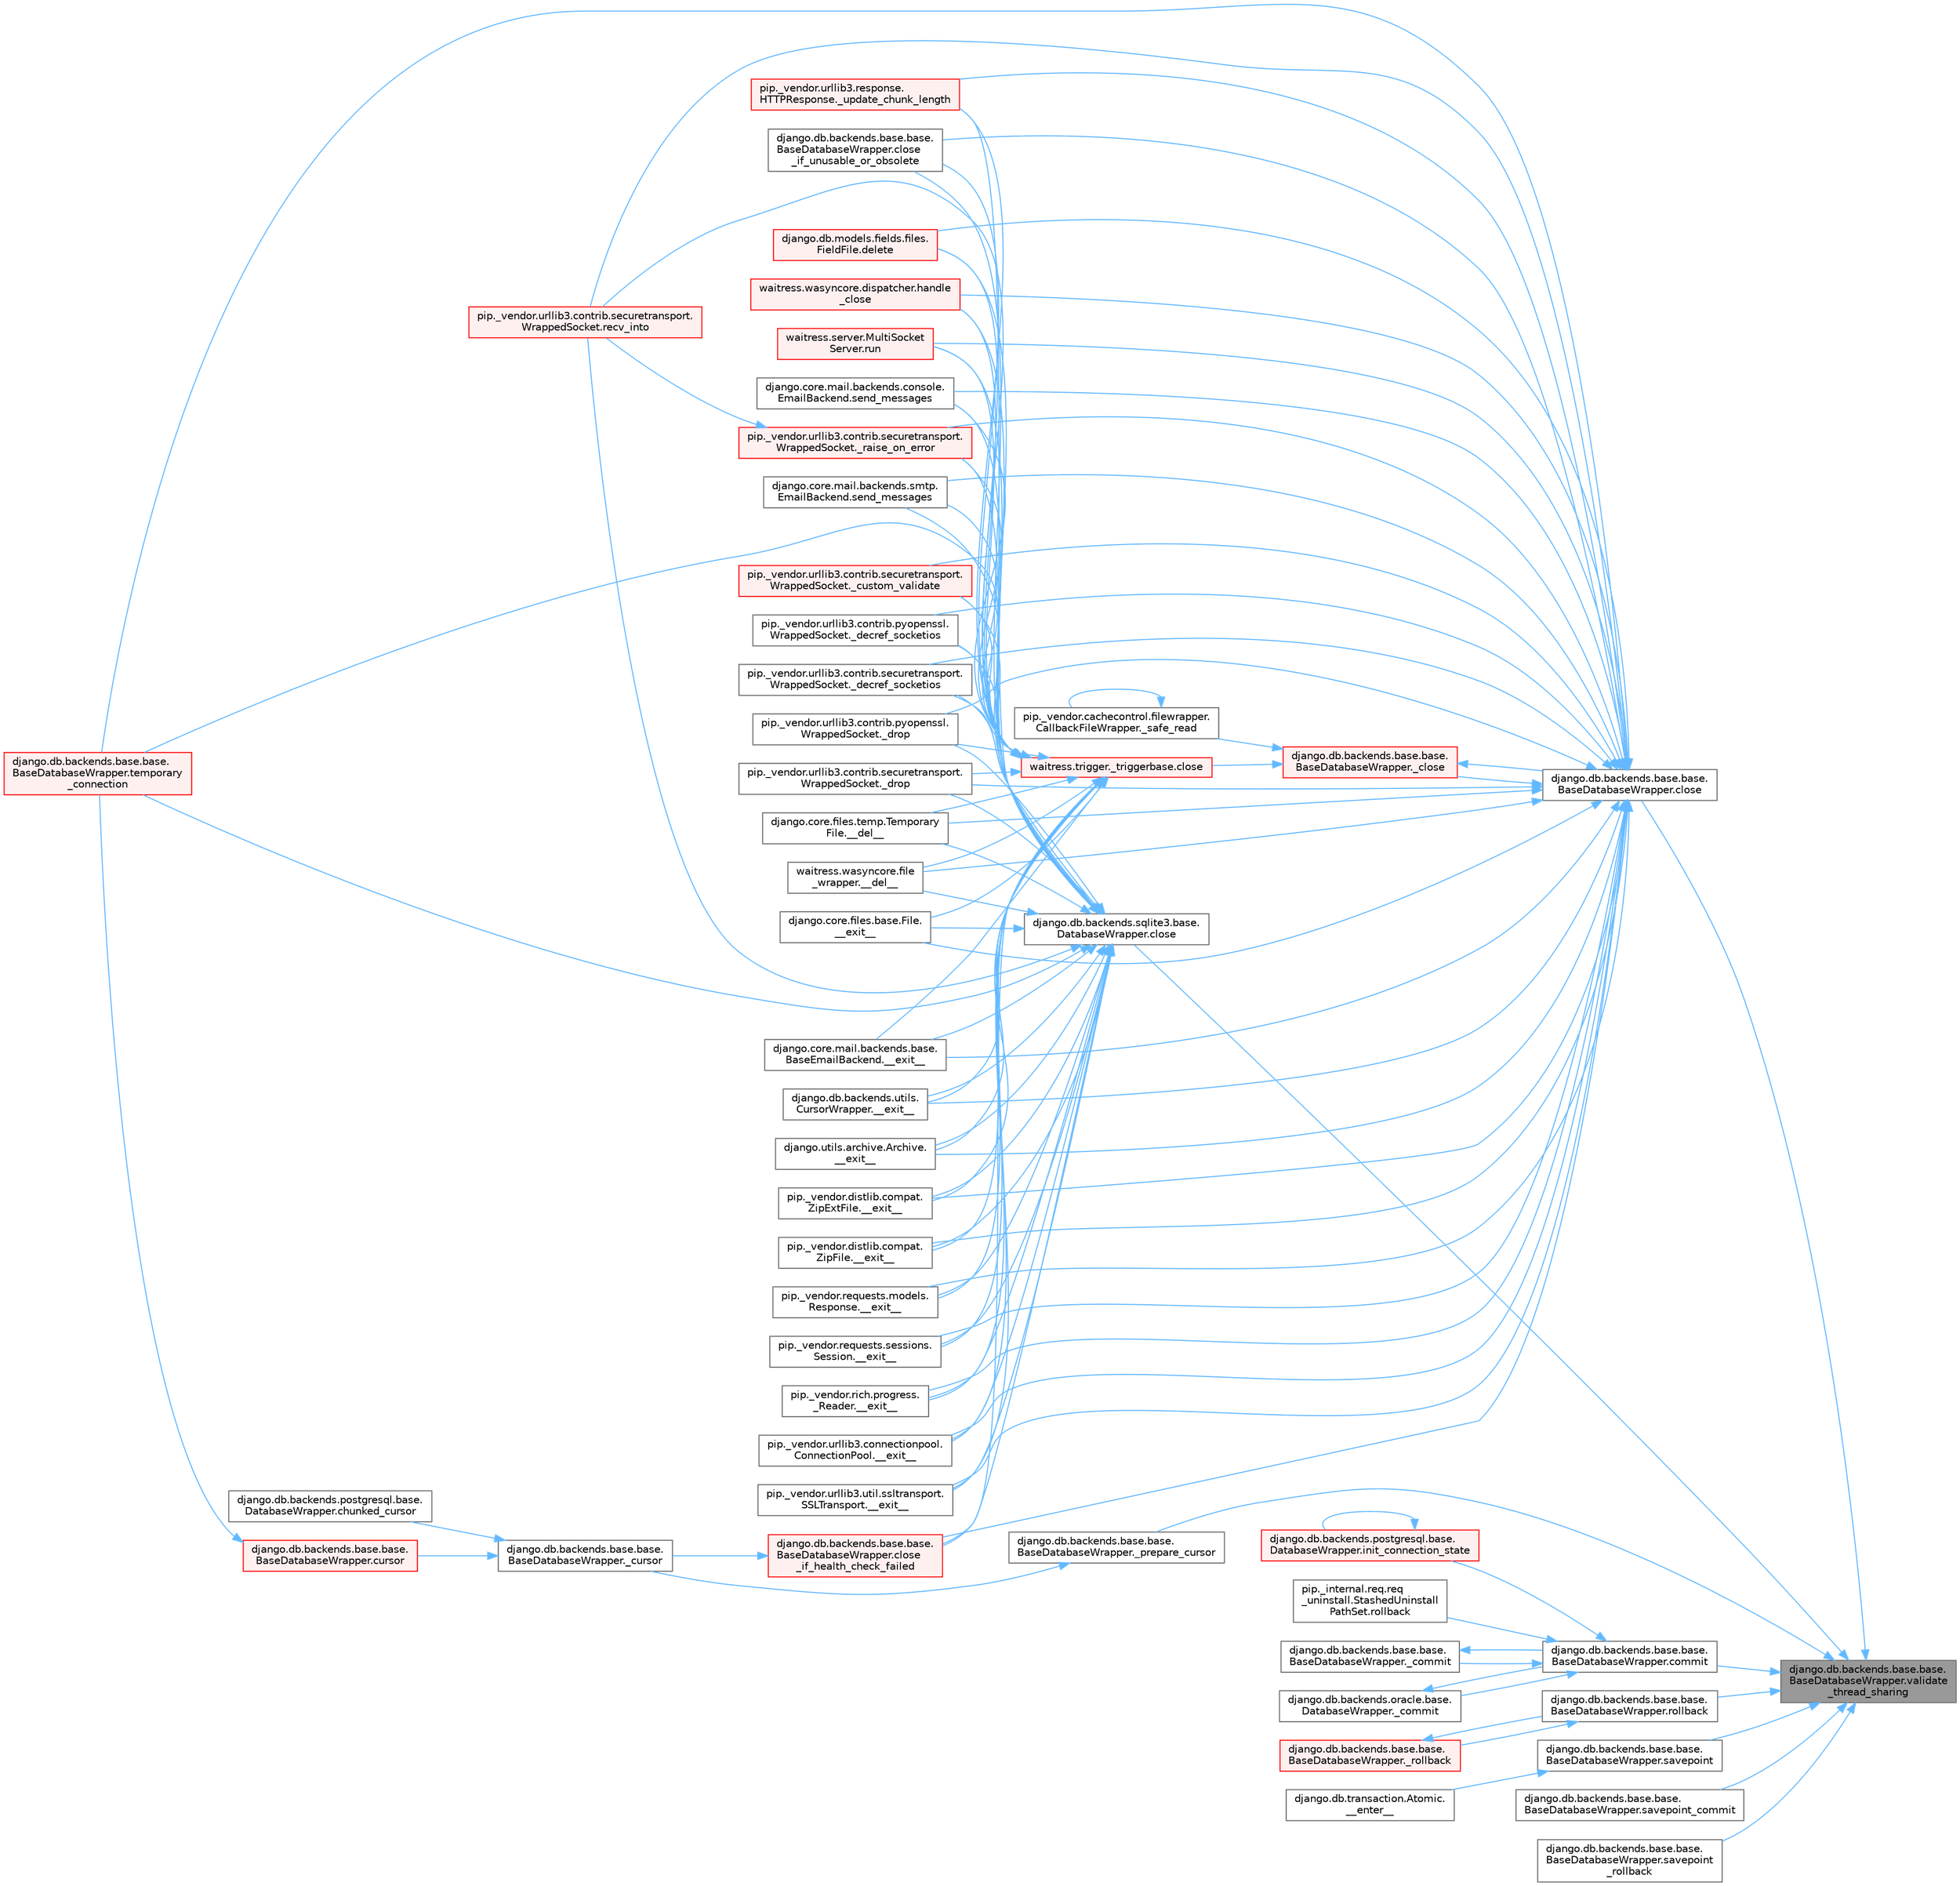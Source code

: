 digraph "django.db.backends.base.base.BaseDatabaseWrapper.validate_thread_sharing"
{
 // LATEX_PDF_SIZE
  bgcolor="transparent";
  edge [fontname=Helvetica,fontsize=10,labelfontname=Helvetica,labelfontsize=10];
  node [fontname=Helvetica,fontsize=10,shape=box,height=0.2,width=0.4];
  rankdir="RL";
  Node1 [id="Node000001",label="django.db.backends.base.base.\lBaseDatabaseWrapper.validate\l_thread_sharing",height=0.2,width=0.4,color="gray40", fillcolor="grey60", style="filled", fontcolor="black",tooltip=" "];
  Node1 -> Node2 [id="edge1_Node000001_Node000002",dir="back",color="steelblue1",style="solid",tooltip=" "];
  Node2 [id="Node000002",label="django.db.backends.base.base.\lBaseDatabaseWrapper._prepare_cursor",height=0.2,width=0.4,color="grey40", fillcolor="white", style="filled",URL="$classdjango_1_1db_1_1backends_1_1base_1_1base_1_1_base_database_wrapper.html#af8f50dc5cd42b79109d8a262398e6c1c",tooltip=" "];
  Node2 -> Node3 [id="edge2_Node000002_Node000003",dir="back",color="steelblue1",style="solid",tooltip=" "];
  Node3 [id="Node000003",label="django.db.backends.base.base.\lBaseDatabaseWrapper._cursor",height=0.2,width=0.4,color="grey40", fillcolor="white", style="filled",URL="$classdjango_1_1db_1_1backends_1_1base_1_1base_1_1_base_database_wrapper.html#a4ab6e7f33d17ad7228f40516ace60c5f",tooltip=" "];
  Node3 -> Node4 [id="edge3_Node000003_Node000004",dir="back",color="steelblue1",style="solid",tooltip=" "];
  Node4 [id="Node000004",label="django.db.backends.postgresql.base.\lDatabaseWrapper.chunked_cursor",height=0.2,width=0.4,color="grey40", fillcolor="white", style="filled",URL="$classdjango_1_1db_1_1backends_1_1postgresql_1_1base_1_1_database_wrapper.html#a6e39b30795df495f7813a3d4186b6a79",tooltip=" "];
  Node3 -> Node5 [id="edge4_Node000003_Node000005",dir="back",color="steelblue1",style="solid",tooltip=" "];
  Node5 [id="Node000005",label="django.db.backends.base.base.\lBaseDatabaseWrapper.cursor",height=0.2,width=0.4,color="red", fillcolor="#FFF0F0", style="filled",URL="$classdjango_1_1db_1_1backends_1_1base_1_1base_1_1_base_database_wrapper.html#a36460fef236d97a41d6ed05f035509f8",tooltip=" "];
  Node5 -> Node1568 [id="edge5_Node000005_Node001568",dir="back",color="steelblue1",style="solid",tooltip=" "];
  Node1568 [id="Node001568",label="django.db.backends.base.base.\lBaseDatabaseWrapper.temporary\l_connection",height=0.2,width=0.4,color="red", fillcolor="#FFF0F0", style="filled",URL="$classdjango_1_1db_1_1backends_1_1base_1_1base_1_1_base_database_wrapper.html#a605fd92d7af39b1b987426a269121b0c",tooltip=" "];
  Node1 -> Node3180 [id="edge6_Node000001_Node003180",dir="back",color="steelblue1",style="solid",tooltip=" "];
  Node3180 [id="Node003180",label="django.db.backends.base.base.\lBaseDatabaseWrapper.close",height=0.2,width=0.4,color="grey40", fillcolor="white", style="filled",URL="$classdjango_1_1db_1_1backends_1_1base_1_1base_1_1_base_database_wrapper.html#a01214a9b91408274fbc34cb062baf2bc",tooltip=" "];
  Node3180 -> Node189 [id="edge7_Node003180_Node000189",dir="back",color="steelblue1",style="solid",tooltip=" "];
  Node189 [id="Node000189",label="django.core.files.temp.Temporary\lFile.__del__",height=0.2,width=0.4,color="grey40", fillcolor="white", style="filled",URL="$classdjango_1_1core_1_1files_1_1temp_1_1_temporary_file.html#a95809e90e91ff4f43e62813734a1ff5f",tooltip=" "];
  Node3180 -> Node190 [id="edge8_Node003180_Node000190",dir="back",color="steelblue1",style="solid",tooltip=" "];
  Node190 [id="Node000190",label="waitress.wasyncore.file\l_wrapper.__del__",height=0.2,width=0.4,color="grey40", fillcolor="white", style="filled",URL="$classwaitress_1_1wasyncore_1_1file__wrapper.html#a4e25ecc24a6210bc5e295c433e632780",tooltip=" "];
  Node3180 -> Node191 [id="edge9_Node003180_Node000191",dir="back",color="steelblue1",style="solid",tooltip=" "];
  Node191 [id="Node000191",label="django.core.files.base.File.\l__exit__",height=0.2,width=0.4,color="grey40", fillcolor="white", style="filled",URL="$classdjango_1_1core_1_1files_1_1base_1_1_file.html#ae0b1191c5014d84fee107227495e239c",tooltip=" "];
  Node3180 -> Node192 [id="edge10_Node003180_Node000192",dir="back",color="steelblue1",style="solid",tooltip=" "];
  Node192 [id="Node000192",label="django.core.mail.backends.base.\lBaseEmailBackend.__exit__",height=0.2,width=0.4,color="grey40", fillcolor="white", style="filled",URL="$classdjango_1_1core_1_1mail_1_1backends_1_1base_1_1_base_email_backend.html#ab6610ac0ed4aba1a8172e85b59065503",tooltip=" "];
  Node3180 -> Node193 [id="edge11_Node003180_Node000193",dir="back",color="steelblue1",style="solid",tooltip=" "];
  Node193 [id="Node000193",label="django.db.backends.utils.\lCursorWrapper.__exit__",height=0.2,width=0.4,color="grey40", fillcolor="white", style="filled",URL="$classdjango_1_1db_1_1backends_1_1utils_1_1_cursor_wrapper.html#a02f5176bb3b2e598d12ac8fdf26f3496",tooltip=" "];
  Node3180 -> Node194 [id="edge12_Node003180_Node000194",dir="back",color="steelblue1",style="solid",tooltip=" "];
  Node194 [id="Node000194",label="django.utils.archive.Archive.\l__exit__",height=0.2,width=0.4,color="grey40", fillcolor="white", style="filled",URL="$classdjango_1_1utils_1_1archive_1_1_archive.html#a9a50df9316e6d45236868d7561a13d78",tooltip=" "];
  Node3180 -> Node195 [id="edge13_Node003180_Node000195",dir="back",color="steelblue1",style="solid",tooltip=" "];
  Node195 [id="Node000195",label="pip._vendor.distlib.compat.\lZipExtFile.__exit__",height=0.2,width=0.4,color="grey40", fillcolor="white", style="filled",URL="$classpip_1_1__vendor_1_1distlib_1_1compat_1_1_zip_ext_file.html#ad18398fe6a9f5109a3b0a62aa29d830c",tooltip=" "];
  Node3180 -> Node196 [id="edge14_Node003180_Node000196",dir="back",color="steelblue1",style="solid",tooltip=" "];
  Node196 [id="Node000196",label="pip._vendor.distlib.compat.\lZipFile.__exit__",height=0.2,width=0.4,color="grey40", fillcolor="white", style="filled",URL="$classpip_1_1__vendor_1_1distlib_1_1compat_1_1_zip_file.html#ae730617981b5947edb5f7838f1caabb4",tooltip=" "];
  Node3180 -> Node197 [id="edge15_Node003180_Node000197",dir="back",color="steelblue1",style="solid",tooltip=" "];
  Node197 [id="Node000197",label="pip._vendor.requests.models.\lResponse.__exit__",height=0.2,width=0.4,color="grey40", fillcolor="white", style="filled",URL="$classpip_1_1__vendor_1_1requests_1_1models_1_1_response.html#a1f5f32680ba6cd5002b2c19b7b8b0705",tooltip=" "];
  Node3180 -> Node198 [id="edge16_Node003180_Node000198",dir="back",color="steelblue1",style="solid",tooltip=" "];
  Node198 [id="Node000198",label="pip._vendor.requests.sessions.\lSession.__exit__",height=0.2,width=0.4,color="grey40", fillcolor="white", style="filled",URL="$classpip_1_1__vendor_1_1requests_1_1sessions_1_1_session.html#aa063240820ab2fc28ed471a014a47963",tooltip=" "];
  Node3180 -> Node199 [id="edge17_Node003180_Node000199",dir="back",color="steelblue1",style="solid",tooltip=" "];
  Node199 [id="Node000199",label="pip._vendor.rich.progress.\l_Reader.__exit__",height=0.2,width=0.4,color="grey40", fillcolor="white", style="filled",URL="$classpip_1_1__vendor_1_1rich_1_1progress_1_1___reader.html#a82781ca9c3ea0f5a0a3f9bd309e05b85",tooltip=" "];
  Node3180 -> Node200 [id="edge18_Node003180_Node000200",dir="back",color="steelblue1",style="solid",tooltip=" "];
  Node200 [id="Node000200",label="pip._vendor.urllib3.connectionpool.\lConnectionPool.__exit__",height=0.2,width=0.4,color="grey40", fillcolor="white", style="filled",URL="$classpip_1_1__vendor_1_1urllib3_1_1connectionpool_1_1_connection_pool.html#adfa39f03564a54c98c18206145aa9d0f",tooltip=" "];
  Node3180 -> Node201 [id="edge19_Node003180_Node000201",dir="back",color="steelblue1",style="solid",tooltip=" "];
  Node201 [id="Node000201",label="pip._vendor.urllib3.util.ssltransport.\lSSLTransport.__exit__",height=0.2,width=0.4,color="grey40", fillcolor="white", style="filled",URL="$classpip_1_1__vendor_1_1urllib3_1_1util_1_1ssltransport_1_1_s_s_l_transport.html#ae3f2aec625e9a75bbcd96b467cf3b7fd",tooltip=" "];
  Node3180 -> Node3181 [id="edge20_Node003180_Node003181",dir="back",color="steelblue1",style="solid",tooltip=" "];
  Node3181 [id="Node003181",label="django.db.backends.base.base.\lBaseDatabaseWrapper._close",height=0.2,width=0.4,color="red", fillcolor="#FFF0F0", style="filled",URL="$classdjango_1_1db_1_1backends_1_1base_1_1base_1_1_base_database_wrapper.html#a069b8e1694fb63fce4840aead0e1f63d",tooltip=" "];
  Node3181 -> Node3182 [id="edge21_Node003181_Node003182",dir="back",color="steelblue1",style="solid",tooltip=" "];
  Node3182 [id="Node003182",label="pip._vendor.cachecontrol.filewrapper.\lCallbackFileWrapper._safe_read",height=0.2,width=0.4,color="grey40", fillcolor="white", style="filled",URL="$classpip_1_1__vendor_1_1cachecontrol_1_1filewrapper_1_1_callback_file_wrapper.html#aa5efb6219ceca3e2b3d937a8a91a7e5f",tooltip=" "];
  Node3182 -> Node3182 [id="edge22_Node003182_Node003182",dir="back",color="steelblue1",style="solid",tooltip=" "];
  Node3181 -> Node3180 [id="edge23_Node003181_Node003180",dir="back",color="steelblue1",style="solid",tooltip=" "];
  Node3181 -> Node3183 [id="edge24_Node003181_Node003183",dir="back",color="steelblue1",style="solid",tooltip=" "];
  Node3183 [id="Node003183",label="waitress.trigger._triggerbase.close",height=0.2,width=0.4,color="red", fillcolor="#FFF0F0", style="filled",URL="$classwaitress_1_1trigger_1_1__triggerbase.html#a233bfdafc3a89d16231bdb1ffb64c721",tooltip=" "];
  Node3183 -> Node189 [id="edge25_Node003183_Node000189",dir="back",color="steelblue1",style="solid",tooltip=" "];
  Node3183 -> Node190 [id="edge26_Node003183_Node000190",dir="back",color="steelblue1",style="solid",tooltip=" "];
  Node3183 -> Node191 [id="edge27_Node003183_Node000191",dir="back",color="steelblue1",style="solid",tooltip=" "];
  Node3183 -> Node192 [id="edge28_Node003183_Node000192",dir="back",color="steelblue1",style="solid",tooltip=" "];
  Node3183 -> Node193 [id="edge29_Node003183_Node000193",dir="back",color="steelblue1",style="solid",tooltip=" "];
  Node3183 -> Node194 [id="edge30_Node003183_Node000194",dir="back",color="steelblue1",style="solid",tooltip=" "];
  Node3183 -> Node195 [id="edge31_Node003183_Node000195",dir="back",color="steelblue1",style="solid",tooltip=" "];
  Node3183 -> Node196 [id="edge32_Node003183_Node000196",dir="back",color="steelblue1",style="solid",tooltip=" "];
  Node3183 -> Node197 [id="edge33_Node003183_Node000197",dir="back",color="steelblue1",style="solid",tooltip=" "];
  Node3183 -> Node198 [id="edge34_Node003183_Node000198",dir="back",color="steelblue1",style="solid",tooltip=" "];
  Node3183 -> Node199 [id="edge35_Node003183_Node000199",dir="back",color="steelblue1",style="solid",tooltip=" "];
  Node3183 -> Node200 [id="edge36_Node003183_Node000200",dir="back",color="steelblue1",style="solid",tooltip=" "];
  Node3183 -> Node201 [id="edge37_Node003183_Node000201",dir="back",color="steelblue1",style="solid",tooltip=" "];
  Node3183 -> Node202 [id="edge38_Node003183_Node000202",dir="back",color="steelblue1",style="solid",tooltip=" "];
  Node202 [id="Node000202",label="pip._vendor.urllib3.contrib.securetransport.\lWrappedSocket._custom_validate",height=0.2,width=0.4,color="red", fillcolor="#FFF0F0", style="filled",URL="$classpip_1_1__vendor_1_1urllib3_1_1contrib_1_1securetransport_1_1_wrapped_socket.html#a792d7036b5574cd74ffbf75a1d40e8ea",tooltip=" "];
  Node3183 -> Node204 [id="edge39_Node003183_Node000204",dir="back",color="steelblue1",style="solid",tooltip=" "];
  Node204 [id="Node000204",label="pip._vendor.urllib3.contrib.pyopenssl.\lWrappedSocket._decref_socketios",height=0.2,width=0.4,color="grey40", fillcolor="white", style="filled",URL="$classpip_1_1__vendor_1_1urllib3_1_1contrib_1_1pyopenssl_1_1_wrapped_socket.html#a852978001c35f19a5668b6b635b4d466",tooltip=" "];
  Node3183 -> Node205 [id="edge40_Node003183_Node000205",dir="back",color="steelblue1",style="solid",tooltip=" "];
  Node205 [id="Node000205",label="pip._vendor.urllib3.contrib.securetransport.\lWrappedSocket._decref_socketios",height=0.2,width=0.4,color="grey40", fillcolor="white", style="filled",URL="$classpip_1_1__vendor_1_1urllib3_1_1contrib_1_1securetransport_1_1_wrapped_socket.html#aece833c51ea926f1a23410d725e8e0bc",tooltip=" "];
  Node3183 -> Node206 [id="edge41_Node003183_Node000206",dir="back",color="steelblue1",style="solid",tooltip=" "];
  Node206 [id="Node000206",label="pip._vendor.urllib3.contrib.pyopenssl.\lWrappedSocket._drop",height=0.2,width=0.4,color="grey40", fillcolor="white", style="filled",URL="$classpip_1_1__vendor_1_1urllib3_1_1contrib_1_1pyopenssl_1_1_wrapped_socket.html#a7d3e248bcf60a9d8606bbcde69f785f5",tooltip=" "];
  Node3183 -> Node207 [id="edge42_Node003183_Node000207",dir="back",color="steelblue1",style="solid",tooltip=" "];
  Node207 [id="Node000207",label="pip._vendor.urllib3.contrib.securetransport.\lWrappedSocket._drop",height=0.2,width=0.4,color="grey40", fillcolor="white", style="filled",URL="$classpip_1_1__vendor_1_1urllib3_1_1contrib_1_1securetransport_1_1_wrapped_socket.html#aa5120335fca67c7dd6cc4b1cf6d7e74f",tooltip=" "];
  Node3183 -> Node208 [id="edge43_Node003183_Node000208",dir="back",color="steelblue1",style="solid",tooltip=" "];
  Node208 [id="Node000208",label="pip._vendor.urllib3.contrib.securetransport.\lWrappedSocket._raise_on_error",height=0.2,width=0.4,color="red", fillcolor="#FFF0F0", style="filled",URL="$classpip_1_1__vendor_1_1urllib3_1_1contrib_1_1securetransport_1_1_wrapped_socket.html#ae89ceec48b026fbcf5e9888ee21e0c09",tooltip=" "];
  Node208 -> Node209 [id="edge44_Node000208_Node000209",dir="back",color="steelblue1",style="solid",tooltip=" "];
  Node209 [id="Node000209",label="pip._vendor.urllib3.contrib.securetransport.\lWrappedSocket.recv_into",height=0.2,width=0.4,color="red", fillcolor="#FFF0F0", style="filled",URL="$classpip_1_1__vendor_1_1urllib3_1_1contrib_1_1securetransport_1_1_wrapped_socket.html#aedfc3cd814ef6075e6907e05860b45d6",tooltip=" "];
  Node3183 -> Node334 [id="edge45_Node003183_Node000334",dir="back",color="steelblue1",style="solid",tooltip=" "];
  Node334 [id="Node000334",label="pip._vendor.urllib3.response.\lHTTPResponse._update_chunk_length",height=0.2,width=0.4,color="red", fillcolor="#FFF0F0", style="filled",URL="$classpip_1_1__vendor_1_1urllib3_1_1response_1_1_h_t_t_p_response.html#adbdd73c32bc7b36f2120d5ab8189e8d8",tooltip=" "];
  Node3183 -> Node355 [id="edge46_Node003183_Node000355",dir="back",color="steelblue1",style="solid",tooltip=" "];
  Node355 [id="Node000355",label="django.db.backends.base.base.\lBaseDatabaseWrapper.close\l_if_health_check_failed",height=0.2,width=0.4,color="red", fillcolor="#FFF0F0", style="filled",URL="$classdjango_1_1db_1_1backends_1_1base_1_1base_1_1_base_database_wrapper.html#a3f4d11734d2da94781f00468b6bd3981",tooltip=" "];
  Node355 -> Node3 [id="edge47_Node000355_Node000003",dir="back",color="steelblue1",style="solid",tooltip=" "];
  Node3183 -> Node462 [id="edge48_Node003183_Node000462",dir="back",color="steelblue1",style="solid",tooltip=" "];
  Node462 [id="Node000462",label="django.db.backends.base.base.\lBaseDatabaseWrapper.close\l_if_unusable_or_obsolete",height=0.2,width=0.4,color="grey40", fillcolor="white", style="filled",URL="$classdjango_1_1db_1_1backends_1_1base_1_1base_1_1_base_database_wrapper.html#a599dfc5a8da20da69ffa5a94869dad01",tooltip=" "];
  Node3183 -> Node463 [id="edge49_Node003183_Node000463",dir="back",color="steelblue1",style="solid",tooltip=" "];
  Node463 [id="Node000463",label="django.db.models.fields.files.\lFieldFile.delete",height=0.2,width=0.4,color="red", fillcolor="#FFF0F0", style="filled",URL="$classdjango_1_1db_1_1models_1_1fields_1_1files_1_1_field_file.html#a9ceb820ca3d1263f793b61694dbc8214",tooltip=" "];
  Node3183 -> Node464 [id="edge50_Node003183_Node000464",dir="back",color="steelblue1",style="solid",tooltip=" "];
  Node464 [id="Node000464",label="waitress.wasyncore.dispatcher.handle\l_close",height=0.2,width=0.4,color="red", fillcolor="#FFF0F0", style="filled",URL="$classwaitress_1_1wasyncore_1_1dispatcher.html#a3aa67ce99ade5536c206ebc997189803",tooltip=" "];
  Node3183 -> Node209 [id="edge51_Node003183_Node000209",dir="back",color="steelblue1",style="solid",tooltip=" "];
  Node3183 -> Node1567 [id="edge52_Node003183_Node001567",dir="back",color="steelblue1",style="solid",tooltip=" "];
  Node1567 [id="Node001567",label="waitress.server.MultiSocket\lServer.run",height=0.2,width=0.4,color="red", fillcolor="#FFF0F0", style="filled",URL="$classwaitress_1_1server_1_1_multi_socket_server.html#ab67cbf2d39ebd4060101ae1cbb6bec51",tooltip=" "];
  Node3183 -> Node1333 [id="edge53_Node003183_Node001333",dir="back",color="steelblue1",style="solid",tooltip=" "];
  Node1333 [id="Node001333",label="django.core.mail.backends.console.\lEmailBackend.send_messages",height=0.2,width=0.4,color="grey40", fillcolor="white", style="filled",URL="$classdjango_1_1core_1_1mail_1_1backends_1_1console_1_1_email_backend.html#ae3c7f922df87a228638e98cbb97a3deb",tooltip=" "];
  Node3183 -> Node1334 [id="edge54_Node003183_Node001334",dir="back",color="steelblue1",style="solid",tooltip=" "];
  Node1334 [id="Node001334",label="django.core.mail.backends.smtp.\lEmailBackend.send_messages",height=0.2,width=0.4,color="grey40", fillcolor="white", style="filled",URL="$classdjango_1_1core_1_1mail_1_1backends_1_1smtp_1_1_email_backend.html#a0d829964e867581b24047266e5c3dca6",tooltip=" "];
  Node3183 -> Node1568 [id="edge55_Node003183_Node001568",dir="back",color="steelblue1",style="solid",tooltip=" "];
  Node3180 -> Node202 [id="edge56_Node003180_Node000202",dir="back",color="steelblue1",style="solid",tooltip=" "];
  Node3180 -> Node204 [id="edge57_Node003180_Node000204",dir="back",color="steelblue1",style="solid",tooltip=" "];
  Node3180 -> Node205 [id="edge58_Node003180_Node000205",dir="back",color="steelblue1",style="solid",tooltip=" "];
  Node3180 -> Node206 [id="edge59_Node003180_Node000206",dir="back",color="steelblue1",style="solid",tooltip=" "];
  Node3180 -> Node207 [id="edge60_Node003180_Node000207",dir="back",color="steelblue1",style="solid",tooltip=" "];
  Node3180 -> Node208 [id="edge61_Node003180_Node000208",dir="back",color="steelblue1",style="solid",tooltip=" "];
  Node3180 -> Node334 [id="edge62_Node003180_Node000334",dir="back",color="steelblue1",style="solid",tooltip=" "];
  Node3180 -> Node355 [id="edge63_Node003180_Node000355",dir="back",color="steelblue1",style="solid",tooltip=" "];
  Node3180 -> Node462 [id="edge64_Node003180_Node000462",dir="back",color="steelblue1",style="solid",tooltip=" "];
  Node3180 -> Node463 [id="edge65_Node003180_Node000463",dir="back",color="steelblue1",style="solid",tooltip=" "];
  Node3180 -> Node464 [id="edge66_Node003180_Node000464",dir="back",color="steelblue1",style="solid",tooltip=" "];
  Node3180 -> Node209 [id="edge67_Node003180_Node000209",dir="back",color="steelblue1",style="solid",tooltip=" "];
  Node3180 -> Node1567 [id="edge68_Node003180_Node001567",dir="back",color="steelblue1",style="solid",tooltip=" "];
  Node3180 -> Node1333 [id="edge69_Node003180_Node001333",dir="back",color="steelblue1",style="solid",tooltip=" "];
  Node3180 -> Node1334 [id="edge70_Node003180_Node001334",dir="back",color="steelblue1",style="solid",tooltip=" "];
  Node3180 -> Node1568 [id="edge71_Node003180_Node001568",dir="back",color="steelblue1",style="solid",tooltip=" "];
  Node1 -> Node3186 [id="edge72_Node000001_Node003186",dir="back",color="steelblue1",style="solid",tooltip=" "];
  Node3186 [id="Node003186",label="django.db.backends.sqlite3.base.\lDatabaseWrapper.close",height=0.2,width=0.4,color="grey40", fillcolor="white", style="filled",URL="$classdjango_1_1db_1_1backends_1_1sqlite3_1_1base_1_1_database_wrapper.html#accb46eb6dd574171611ec4912f677d3f",tooltip=" "];
  Node3186 -> Node189 [id="edge73_Node003186_Node000189",dir="back",color="steelblue1",style="solid",tooltip=" "];
  Node3186 -> Node190 [id="edge74_Node003186_Node000190",dir="back",color="steelblue1",style="solid",tooltip=" "];
  Node3186 -> Node191 [id="edge75_Node003186_Node000191",dir="back",color="steelblue1",style="solid",tooltip=" "];
  Node3186 -> Node192 [id="edge76_Node003186_Node000192",dir="back",color="steelblue1",style="solid",tooltip=" "];
  Node3186 -> Node193 [id="edge77_Node003186_Node000193",dir="back",color="steelblue1",style="solid",tooltip=" "];
  Node3186 -> Node194 [id="edge78_Node003186_Node000194",dir="back",color="steelblue1",style="solid",tooltip=" "];
  Node3186 -> Node195 [id="edge79_Node003186_Node000195",dir="back",color="steelblue1",style="solid",tooltip=" "];
  Node3186 -> Node196 [id="edge80_Node003186_Node000196",dir="back",color="steelblue1",style="solid",tooltip=" "];
  Node3186 -> Node197 [id="edge81_Node003186_Node000197",dir="back",color="steelblue1",style="solid",tooltip=" "];
  Node3186 -> Node198 [id="edge82_Node003186_Node000198",dir="back",color="steelblue1",style="solid",tooltip=" "];
  Node3186 -> Node199 [id="edge83_Node003186_Node000199",dir="back",color="steelblue1",style="solid",tooltip=" "];
  Node3186 -> Node200 [id="edge84_Node003186_Node000200",dir="back",color="steelblue1",style="solid",tooltip=" "];
  Node3186 -> Node201 [id="edge85_Node003186_Node000201",dir="back",color="steelblue1",style="solid",tooltip=" "];
  Node3186 -> Node202 [id="edge86_Node003186_Node000202",dir="back",color="steelblue1",style="solid",tooltip=" "];
  Node3186 -> Node204 [id="edge87_Node003186_Node000204",dir="back",color="steelblue1",style="solid",tooltip=" "];
  Node3186 -> Node205 [id="edge88_Node003186_Node000205",dir="back",color="steelblue1",style="solid",tooltip=" "];
  Node3186 -> Node206 [id="edge89_Node003186_Node000206",dir="back",color="steelblue1",style="solid",tooltip=" "];
  Node3186 -> Node207 [id="edge90_Node003186_Node000207",dir="back",color="steelblue1",style="solid",tooltip=" "];
  Node3186 -> Node208 [id="edge91_Node003186_Node000208",dir="back",color="steelblue1",style="solid",tooltip=" "];
  Node3186 -> Node334 [id="edge92_Node003186_Node000334",dir="back",color="steelblue1",style="solid",tooltip=" "];
  Node3186 -> Node355 [id="edge93_Node003186_Node000355",dir="back",color="steelblue1",style="solid",tooltip=" "];
  Node3186 -> Node462 [id="edge94_Node003186_Node000462",dir="back",color="steelblue1",style="solid",tooltip=" "];
  Node3186 -> Node463 [id="edge95_Node003186_Node000463",dir="back",color="steelblue1",style="solid",tooltip=" "];
  Node3186 -> Node464 [id="edge96_Node003186_Node000464",dir="back",color="steelblue1",style="solid",tooltip=" "];
  Node3186 -> Node209 [id="edge97_Node003186_Node000209",dir="back",color="steelblue1",style="solid",tooltip=" "];
  Node3186 -> Node1567 [id="edge98_Node003186_Node001567",dir="back",color="steelblue1",style="solid",tooltip=" "];
  Node3186 -> Node1333 [id="edge99_Node003186_Node001333",dir="back",color="steelblue1",style="solid",tooltip=" "];
  Node3186 -> Node1334 [id="edge100_Node003186_Node001334",dir="back",color="steelblue1",style="solid",tooltip=" "];
  Node3186 -> Node1568 [id="edge101_Node003186_Node001568",dir="back",color="steelblue1",style="solid",tooltip=" "];
  Node1 -> Node3187 [id="edge102_Node000001_Node003187",dir="back",color="steelblue1",style="solid",tooltip=" "];
  Node3187 [id="Node003187",label="django.db.backends.base.base.\lBaseDatabaseWrapper.commit",height=0.2,width=0.4,color="grey40", fillcolor="white", style="filled",URL="$classdjango_1_1db_1_1backends_1_1base_1_1base_1_1_base_database_wrapper.html#a27411d5fdc6c7490a11324a33c83df2d",tooltip=" "];
  Node3187 -> Node3188 [id="edge103_Node003187_Node003188",dir="back",color="steelblue1",style="solid",tooltip=" "];
  Node3188 [id="Node003188",label="django.db.backends.base.base.\lBaseDatabaseWrapper._commit",height=0.2,width=0.4,color="grey40", fillcolor="white", style="filled",URL="$classdjango_1_1db_1_1backends_1_1base_1_1base_1_1_base_database_wrapper.html#a3f21e7667d1787e9921b0f97694b5920",tooltip=" "];
  Node3188 -> Node3187 [id="edge104_Node003188_Node003187",dir="back",color="steelblue1",style="solid",tooltip=" "];
  Node3187 -> Node3189 [id="edge105_Node003187_Node003189",dir="back",color="steelblue1",style="solid",tooltip=" "];
  Node3189 [id="Node003189",label="django.db.backends.oracle.base.\lDatabaseWrapper._commit",height=0.2,width=0.4,color="grey40", fillcolor="white", style="filled",URL="$classdjango_1_1db_1_1backends_1_1oracle_1_1base_1_1_database_wrapper.html#acc04a6f5d1608540ced060518a2994e4",tooltip=" "];
  Node3189 -> Node3187 [id="edge106_Node003189_Node003187",dir="back",color="steelblue1",style="solid",tooltip=" "];
  Node3187 -> Node3161 [id="edge107_Node003187_Node003161",dir="back",color="steelblue1",style="solid",tooltip=" "];
  Node3161 [id="Node003161",label="django.db.backends.postgresql.base.\lDatabaseWrapper.init_connection_state",height=0.2,width=0.4,color="red", fillcolor="#FFF0F0", style="filled",URL="$classdjango_1_1db_1_1backends_1_1postgresql_1_1base_1_1_database_wrapper.html#a0f6575b463895b89bb6fc158beacb3cd",tooltip=" "];
  Node3161 -> Node3161 [id="edge108_Node003161_Node003161",dir="back",color="steelblue1",style="solid",tooltip=" "];
  Node3187 -> Node3190 [id="edge109_Node003187_Node003190",dir="back",color="steelblue1",style="solid",tooltip=" "];
  Node3190 [id="Node003190",label="pip._internal.req.req\l_uninstall.StashedUninstall\lPathSet.rollback",height=0.2,width=0.4,color="grey40", fillcolor="white", style="filled",URL="$classpip_1_1__internal_1_1req_1_1req__uninstall_1_1_stashed_uninstall_path_set.html#ad18f248d530dd724a7f31d741b2621e1",tooltip=" "];
  Node1 -> Node3191 [id="edge110_Node000001_Node003191",dir="back",color="steelblue1",style="solid",tooltip=" "];
  Node3191 [id="Node003191",label="django.db.backends.base.base.\lBaseDatabaseWrapper.rollback",height=0.2,width=0.4,color="grey40", fillcolor="white", style="filled",URL="$classdjango_1_1db_1_1backends_1_1base_1_1base_1_1_base_database_wrapper.html#a0b1436b5fb1063926158ecf80bce9680",tooltip=" "];
  Node3191 -> Node3192 [id="edge111_Node003191_Node003192",dir="back",color="steelblue1",style="solid",tooltip=" "];
  Node3192 [id="Node003192",label="django.db.backends.base.base.\lBaseDatabaseWrapper._rollback",height=0.2,width=0.4,color="red", fillcolor="#FFF0F0", style="filled",URL="$classdjango_1_1db_1_1backends_1_1base_1_1base_1_1_base_database_wrapper.html#a53ebab8ea5c3038508dd1b03704729a3",tooltip=" "];
  Node3192 -> Node3191 [id="edge112_Node003192_Node003191",dir="back",color="steelblue1",style="solid",tooltip=" "];
  Node1 -> Node3129 [id="edge113_Node000001_Node003129",dir="back",color="steelblue1",style="solid",tooltip=" "];
  Node3129 [id="Node003129",label="django.db.backends.base.base.\lBaseDatabaseWrapper.savepoint",height=0.2,width=0.4,color="grey40", fillcolor="white", style="filled",URL="$classdjango_1_1db_1_1backends_1_1base_1_1base_1_1_base_database_wrapper.html#aa6f4a30ed7b20aba58e40da60c340634",tooltip=" "];
  Node3129 -> Node3130 [id="edge114_Node003129_Node003130",dir="back",color="steelblue1",style="solid",tooltip=" "];
  Node3130 [id="Node003130",label="django.db.transaction.Atomic.\l__enter__",height=0.2,width=0.4,color="grey40", fillcolor="white", style="filled",URL="$classdjango_1_1db_1_1transaction_1_1_atomic.html#ad19b841c87b4bff436a8f622adee1882",tooltip=" "];
  Node1 -> Node3132 [id="edge115_Node000001_Node003132",dir="back",color="steelblue1",style="solid",tooltip=" "];
  Node3132 [id="Node003132",label="django.db.backends.base.base.\lBaseDatabaseWrapper.savepoint_commit",height=0.2,width=0.4,color="grey40", fillcolor="white", style="filled",URL="$classdjango_1_1db_1_1backends_1_1base_1_1base_1_1_base_database_wrapper.html#ab4764c220571616734c9723cf9320850",tooltip=" "];
  Node1 -> Node3134 [id="edge116_Node000001_Node003134",dir="back",color="steelblue1",style="solid",tooltip=" "];
  Node3134 [id="Node003134",label="django.db.backends.base.base.\lBaseDatabaseWrapper.savepoint\l_rollback",height=0.2,width=0.4,color="grey40", fillcolor="white", style="filled",URL="$classdjango_1_1db_1_1backends_1_1base_1_1base_1_1_base_database_wrapper.html#af48b460b2053811b541f5668ce51719e",tooltip=" "];
}
